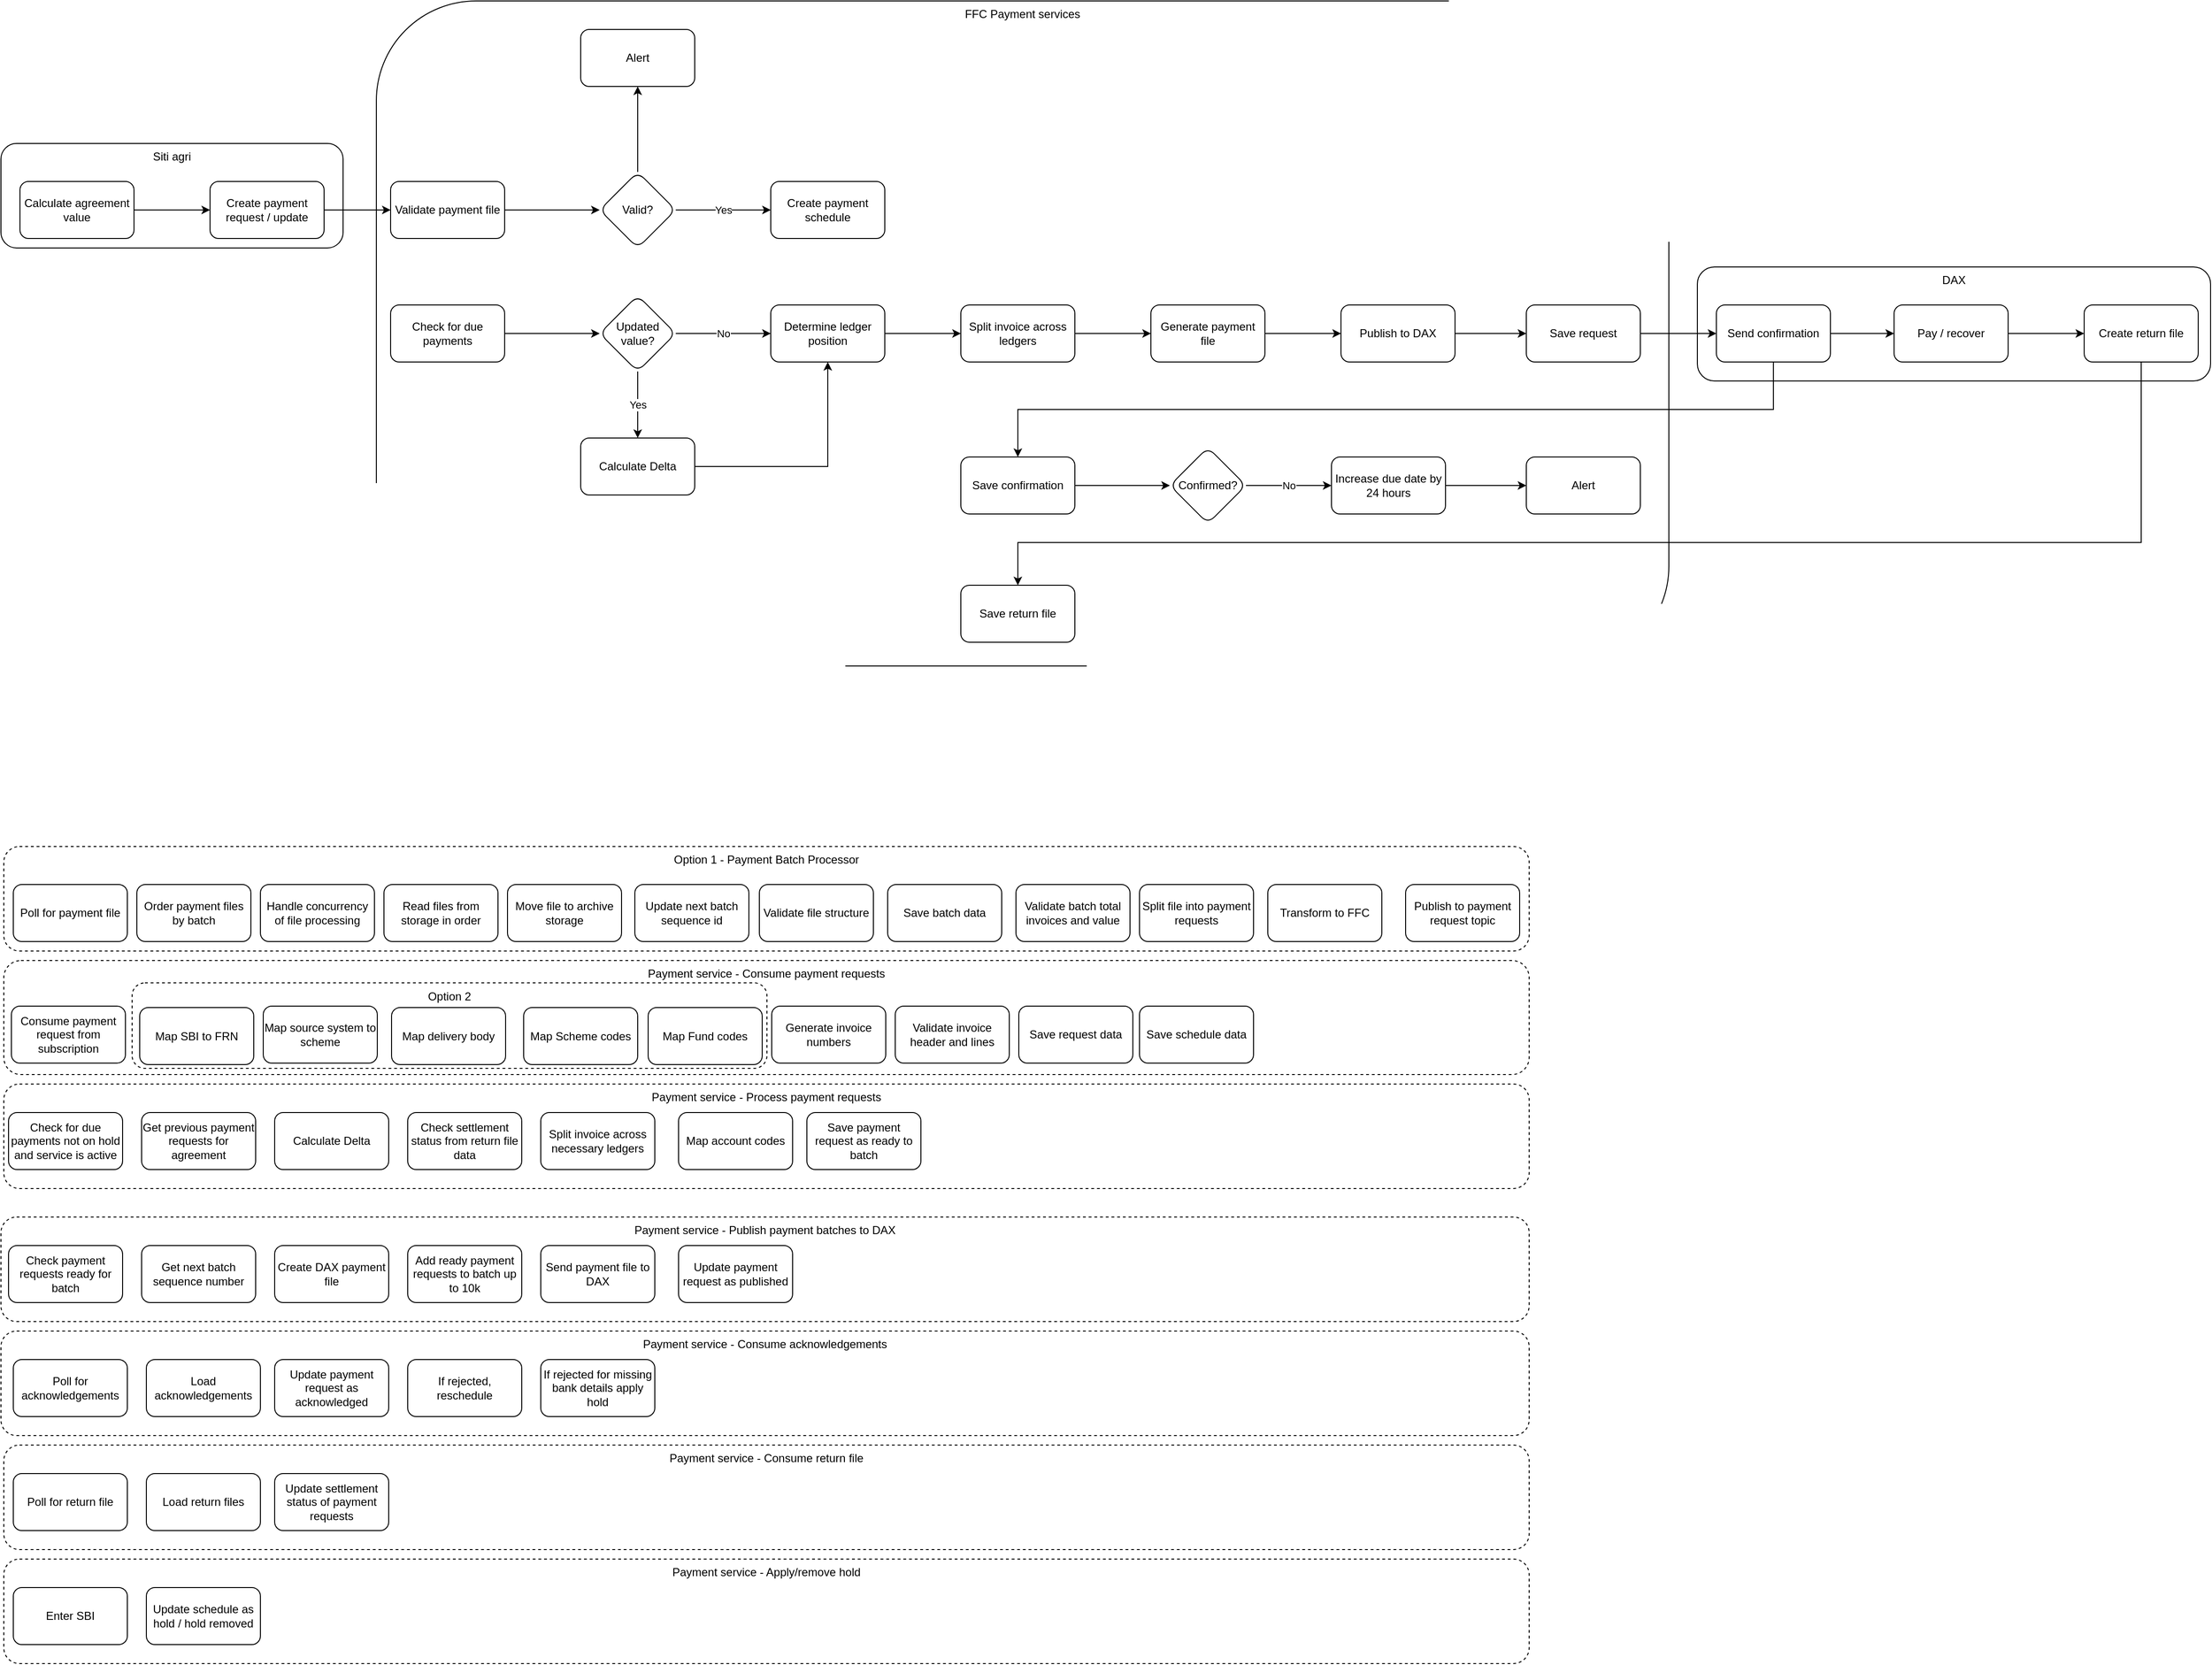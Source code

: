 <mxfile version="20.5.1" type="device"><diagram id="1XCgTyp1o_9dvypK1vWQ" name="Page-1"><mxGraphModel dx="4901" dy="2200" grid="1" gridSize="10" guides="1" tooltips="1" connect="1" arrows="1" fold="1" page="1" pageScale="1" pageWidth="827" pageHeight="1169" math="0" shadow="0"><root><mxCell id="0"/><mxCell id="1" parent="0"/><mxCell id="H4XcM_15EuvaElWjRfmu-53" value="Payment service - Consume return file" style="rounded=1;whiteSpace=wrap;html=1;dashed=1;verticalAlign=top;" parent="1" vertex="1"><mxGeometry x="-757" y="1580" width="1605" height="110" as="geometry"/></mxCell><mxCell id="H4XcM_15EuvaElWjRfmu-49" value="Payment service - Consume acknowledgements" style="rounded=1;whiteSpace=wrap;html=1;dashed=1;verticalAlign=top;" parent="1" vertex="1"><mxGeometry x="-760" y="1460" width="1608" height="110" as="geometry"/></mxCell><mxCell id="H4XcM_15EuvaElWjRfmu-42" value="Payment service - Publish payment batches to DAX" style="rounded=1;whiteSpace=wrap;html=1;dashed=1;verticalAlign=top;" parent="1" vertex="1"><mxGeometry x="-760" y="1340" width="1608" height="110" as="geometry"/></mxCell><mxCell id="H4XcM_15EuvaElWjRfmu-41" value="Payment service - Process payment requests" style="rounded=1;whiteSpace=wrap;html=1;dashed=1;verticalAlign=top;" parent="1" vertex="1"><mxGeometry x="-757" y="1200" width="1605" height="110" as="geometry"/></mxCell><mxCell id="H4XcM_15EuvaElWjRfmu-39" value="Payment service - Consume payment requests" style="rounded=1;whiteSpace=wrap;html=1;dashed=1;verticalAlign=top;" parent="1" vertex="1"><mxGeometry x="-757" y="1070" width="1605" height="120" as="geometry"/></mxCell><mxCell id="H4XcM_15EuvaElWjRfmu-30" value="Option 2" style="rounded=1;whiteSpace=wrap;html=1;dashed=1;verticalAlign=top;" parent="1" vertex="1"><mxGeometry x="-622" y="1093.5" width="668" height="90" as="geometry"/></mxCell><mxCell id="H4XcM_15EuvaElWjRfmu-18" value="Option 1 - Payment Batch Processor" style="rounded=1;whiteSpace=wrap;html=1;dashed=1;verticalAlign=top;" parent="1" vertex="1"><mxGeometry x="-757" y="950" width="1605" height="110" as="geometry"/></mxCell><mxCell id="kp0Nub5B4hyBBO8Y0ufR-64" value="FFC Payment services" style="rounded=1;whiteSpace=wrap;html=1;verticalAlign=top;" parent="1" vertex="1"><mxGeometry x="-365" y="60" width="1360" height="700" as="geometry"/></mxCell><mxCell id="kp0Nub5B4hyBBO8Y0ufR-56" value="DAX" style="rounded=1;whiteSpace=wrap;html=1;verticalAlign=top;" parent="1" vertex="1"><mxGeometry x="1025" y="340" width="540" height="120" as="geometry"/></mxCell><mxCell id="kp0Nub5B4hyBBO8Y0ufR-12" value="Siti agri" style="rounded=1;whiteSpace=wrap;html=1;verticalAlign=top;" parent="1" vertex="1"><mxGeometry x="-760" y="210" width="360" height="110" as="geometry"/></mxCell><mxCell id="kp0Nub5B4hyBBO8Y0ufR-63" style="edgeStyle=orthogonalEdgeStyle;rounded=0;orthogonalLoop=1;jettySize=auto;html=1;entryX=0;entryY=0.5;entryDx=0;entryDy=0;" parent="1" source="kp0Nub5B4hyBBO8Y0ufR-1" target="kp0Nub5B4hyBBO8Y0ufR-57" edge="1"><mxGeometry relative="1" as="geometry"/></mxCell><mxCell id="kp0Nub5B4hyBBO8Y0ufR-1" value="Create payment request / update" style="rounded=1;whiteSpace=wrap;html=1;" parent="1" vertex="1"><mxGeometry x="-540" y="250" width="120" height="60" as="geometry"/></mxCell><mxCell id="kp0Nub5B4hyBBO8Y0ufR-2" value="Create payment schedule" style="rounded=1;whiteSpace=wrap;html=1;" parent="1" vertex="1"><mxGeometry x="50" y="250" width="120" height="60" as="geometry"/></mxCell><mxCell id="kp0Nub5B4hyBBO8Y0ufR-9" value="" style="edgeStyle=orthogonalEdgeStyle;rounded=0;orthogonalLoop=1;jettySize=auto;html=1;" parent="1" source="kp0Nub5B4hyBBO8Y0ufR-8" target="kp0Nub5B4hyBBO8Y0ufR-1" edge="1"><mxGeometry relative="1" as="geometry"/></mxCell><mxCell id="kp0Nub5B4hyBBO8Y0ufR-8" value="Calculate agreement value" style="rounded=1;whiteSpace=wrap;html=1;" parent="1" vertex="1"><mxGeometry x="-740" y="250" width="120" height="60" as="geometry"/></mxCell><mxCell id="kp0Nub5B4hyBBO8Y0ufR-40" style="edgeStyle=orthogonalEdgeStyle;rounded=0;orthogonalLoop=1;jettySize=auto;html=1;entryX=0;entryY=0.5;entryDx=0;entryDy=0;" parent="1" source="kp0Nub5B4hyBBO8Y0ufR-15" target="kp0Nub5B4hyBBO8Y0ufR-16" edge="1"><mxGeometry relative="1" as="geometry"/></mxCell><mxCell id="kp0Nub5B4hyBBO8Y0ufR-15" value="Split invoice across ledgers" style="rounded=1;whiteSpace=wrap;html=1;verticalAlign=middle;" parent="1" vertex="1"><mxGeometry x="250" y="380" width="120" height="60" as="geometry"/></mxCell><mxCell id="kp0Nub5B4hyBBO8Y0ufR-19" value="" style="edgeStyle=orthogonalEdgeStyle;rounded=0;orthogonalLoop=1;jettySize=auto;html=1;" parent="1" source="kp0Nub5B4hyBBO8Y0ufR-16" target="kp0Nub5B4hyBBO8Y0ufR-18" edge="1"><mxGeometry relative="1" as="geometry"/></mxCell><mxCell id="kp0Nub5B4hyBBO8Y0ufR-16" value="Generate payment file" style="rounded=1;whiteSpace=wrap;html=1;verticalAlign=middle;" parent="1" vertex="1"><mxGeometry x="450" y="380" width="120" height="60" as="geometry"/></mxCell><mxCell id="kp0Nub5B4hyBBO8Y0ufR-66" value="" style="edgeStyle=orthogonalEdgeStyle;rounded=0;orthogonalLoop=1;jettySize=auto;html=1;" parent="1" source="kp0Nub5B4hyBBO8Y0ufR-18" target="kp0Nub5B4hyBBO8Y0ufR-65" edge="1"><mxGeometry relative="1" as="geometry"/></mxCell><mxCell id="kp0Nub5B4hyBBO8Y0ufR-18" value="Publish to DAX" style="rounded=1;whiteSpace=wrap;html=1;verticalAlign=middle;" parent="1" vertex="1"><mxGeometry x="650" y="380" width="120" height="60" as="geometry"/></mxCell><mxCell id="kp0Nub5B4hyBBO8Y0ufR-24" value="" style="edgeStyle=orthogonalEdgeStyle;rounded=0;orthogonalLoop=1;jettySize=auto;html=1;" parent="1" source="kp0Nub5B4hyBBO8Y0ufR-21" target="kp0Nub5B4hyBBO8Y0ufR-23" edge="1"><mxGeometry relative="1" as="geometry"/></mxCell><mxCell id="kp0Nub5B4hyBBO8Y0ufR-21" value="Pay / recover" style="rounded=1;whiteSpace=wrap;html=1;verticalAlign=middle;" parent="1" vertex="1"><mxGeometry x="1232" y="380" width="120" height="60" as="geometry"/></mxCell><mxCell id="kp0Nub5B4hyBBO8Y0ufR-43" style="edgeStyle=orthogonalEdgeStyle;rounded=0;orthogonalLoop=1;jettySize=auto;html=1;entryX=0.5;entryY=0;entryDx=0;entryDy=0;exitX=0.5;exitY=1;exitDx=0;exitDy=0;" parent="1" source="kp0Nub5B4hyBBO8Y0ufR-23" target="kp0Nub5B4hyBBO8Y0ufR-36" edge="1"><mxGeometry relative="1" as="geometry"><Array as="points"><mxPoint x="1492" y="630"/><mxPoint x="310" y="630"/></Array></mxGeometry></mxCell><mxCell id="kp0Nub5B4hyBBO8Y0ufR-23" value="Create return file" style="rounded=1;whiteSpace=wrap;html=1;verticalAlign=middle;" parent="1" vertex="1"><mxGeometry x="1432" y="380" width="120" height="60" as="geometry"/></mxCell><mxCell id="kp0Nub5B4hyBBO8Y0ufR-27" value="" style="edgeStyle=orthogonalEdgeStyle;rounded=0;orthogonalLoop=1;jettySize=auto;html=1;" parent="1" source="kp0Nub5B4hyBBO8Y0ufR-25" target="kp0Nub5B4hyBBO8Y0ufR-21" edge="1"><mxGeometry relative="1" as="geometry"/></mxCell><mxCell id="kp0Nub5B4hyBBO8Y0ufR-29" style="edgeStyle=orthogonalEdgeStyle;rounded=0;orthogonalLoop=1;jettySize=auto;html=1;entryX=0.5;entryY=0;entryDx=0;entryDy=0;exitX=0.5;exitY=1;exitDx=0;exitDy=0;" parent="1" source="kp0Nub5B4hyBBO8Y0ufR-25" target="kp0Nub5B4hyBBO8Y0ufR-28" edge="1"><mxGeometry relative="1" as="geometry"/></mxCell><mxCell id="kp0Nub5B4hyBBO8Y0ufR-25" value="Send confirmation" style="rounded=1;whiteSpace=wrap;html=1;verticalAlign=middle;" parent="1" vertex="1"><mxGeometry x="1045" y="380" width="120" height="60" as="geometry"/></mxCell><mxCell id="kp0Nub5B4hyBBO8Y0ufR-31" value="" style="edgeStyle=orthogonalEdgeStyle;rounded=0;orthogonalLoop=1;jettySize=auto;html=1;entryX=0;entryY=0.5;entryDx=0;entryDy=0;" parent="1" source="kp0Nub5B4hyBBO8Y0ufR-28" target="kp0Nub5B4hyBBO8Y0ufR-30" edge="1"><mxGeometry relative="1" as="geometry"/></mxCell><mxCell id="kp0Nub5B4hyBBO8Y0ufR-28" value="Save confirmation" style="rounded=1;whiteSpace=wrap;html=1;verticalAlign=middle;" parent="1" vertex="1"><mxGeometry x="250" y="540" width="120" height="60" as="geometry"/></mxCell><mxCell id="kp0Nub5B4hyBBO8Y0ufR-34" value="No" style="edgeStyle=orthogonalEdgeStyle;rounded=0;orthogonalLoop=1;jettySize=auto;html=1;" parent="1" source="kp0Nub5B4hyBBO8Y0ufR-30" target="kp0Nub5B4hyBBO8Y0ufR-33" edge="1"><mxGeometry relative="1" as="geometry"/></mxCell><mxCell id="kp0Nub5B4hyBBO8Y0ufR-30" value="Confirmed?" style="rhombus;whiteSpace=wrap;html=1;rounded=1;" parent="1" vertex="1"><mxGeometry x="470" y="530" width="80" height="80" as="geometry"/></mxCell><mxCell id="kp0Nub5B4hyBBO8Y0ufR-55" value="" style="edgeStyle=orthogonalEdgeStyle;rounded=0;orthogonalLoop=1;jettySize=auto;html=1;" parent="1" source="kp0Nub5B4hyBBO8Y0ufR-33" target="kp0Nub5B4hyBBO8Y0ufR-54" edge="1"><mxGeometry relative="1" as="geometry"/></mxCell><mxCell id="kp0Nub5B4hyBBO8Y0ufR-33" value="Increase due date by 24 hours" style="whiteSpace=wrap;html=1;rounded=1;" parent="1" vertex="1"><mxGeometry x="640" y="540" width="120" height="60" as="geometry"/></mxCell><mxCell id="kp0Nub5B4hyBBO8Y0ufR-36" value="Save return file" style="rounded=1;whiteSpace=wrap;html=1;verticalAlign=middle;" parent="1" vertex="1"><mxGeometry x="250" y="675" width="120" height="60" as="geometry"/></mxCell><mxCell id="kp0Nub5B4hyBBO8Y0ufR-41" style="edgeStyle=orthogonalEdgeStyle;rounded=0;orthogonalLoop=1;jettySize=auto;html=1;entryX=0;entryY=0.5;entryDx=0;entryDy=0;" parent="1" source="kp0Nub5B4hyBBO8Y0ufR-37" target="kp0Nub5B4hyBBO8Y0ufR-15" edge="1"><mxGeometry relative="1" as="geometry"/></mxCell><mxCell id="kp0Nub5B4hyBBO8Y0ufR-37" value="Determine ledger position" style="rounded=1;whiteSpace=wrap;html=1;verticalAlign=middle;" parent="1" vertex="1"><mxGeometry x="50" y="380" width="120" height="60" as="geometry"/></mxCell><mxCell id="kp0Nub5B4hyBBO8Y0ufR-53" style="edgeStyle=orthogonalEdgeStyle;rounded=0;orthogonalLoop=1;jettySize=auto;html=1;entryX=0;entryY=0.5;entryDx=0;entryDy=0;" parent="1" source="kp0Nub5B4hyBBO8Y0ufR-39" target="kp0Nub5B4hyBBO8Y0ufR-48" edge="1"><mxGeometry relative="1" as="geometry"/></mxCell><mxCell id="kp0Nub5B4hyBBO8Y0ufR-39" value="Check for due payments" style="rounded=1;whiteSpace=wrap;html=1;verticalAlign=middle;" parent="1" vertex="1"><mxGeometry x="-350" y="380" width="120" height="60" as="geometry"/></mxCell><mxCell id="kp0Nub5B4hyBBO8Y0ufR-52" style="edgeStyle=orthogonalEdgeStyle;rounded=0;orthogonalLoop=1;jettySize=auto;html=1;entryX=0.5;entryY=1;entryDx=0;entryDy=0;" parent="1" source="kp0Nub5B4hyBBO8Y0ufR-44" target="kp0Nub5B4hyBBO8Y0ufR-37" edge="1"><mxGeometry relative="1" as="geometry"/></mxCell><mxCell id="kp0Nub5B4hyBBO8Y0ufR-44" value="Calculate Delta" style="rounded=1;whiteSpace=wrap;html=1;verticalAlign=middle;" parent="1" vertex="1"><mxGeometry x="-150" y="520" width="120" height="60" as="geometry"/></mxCell><mxCell id="kp0Nub5B4hyBBO8Y0ufR-50" value="No" style="edgeStyle=orthogonalEdgeStyle;rounded=0;orthogonalLoop=1;jettySize=auto;html=1;" parent="1" source="kp0Nub5B4hyBBO8Y0ufR-48" target="kp0Nub5B4hyBBO8Y0ufR-37" edge="1"><mxGeometry relative="1" as="geometry"/></mxCell><mxCell id="kp0Nub5B4hyBBO8Y0ufR-51" value="Yes" style="edgeStyle=orthogonalEdgeStyle;rounded=0;orthogonalLoop=1;jettySize=auto;html=1;" parent="1" source="kp0Nub5B4hyBBO8Y0ufR-48" target="kp0Nub5B4hyBBO8Y0ufR-44" edge="1"><mxGeometry relative="1" as="geometry"/></mxCell><mxCell id="kp0Nub5B4hyBBO8Y0ufR-48" value="Updated value?" style="rhombus;whiteSpace=wrap;html=1;rounded=1;" parent="1" vertex="1"><mxGeometry x="-130" y="370" width="80" height="80" as="geometry"/></mxCell><mxCell id="kp0Nub5B4hyBBO8Y0ufR-54" value="Alert" style="whiteSpace=wrap;html=1;rounded=1;" parent="1" vertex="1"><mxGeometry x="845" y="540" width="120" height="60" as="geometry"/></mxCell><mxCell id="kp0Nub5B4hyBBO8Y0ufR-59" value="" style="edgeStyle=orthogonalEdgeStyle;rounded=0;orthogonalLoop=1;jettySize=auto;html=1;" parent="1" source="kp0Nub5B4hyBBO8Y0ufR-57" target="kp0Nub5B4hyBBO8Y0ufR-58" edge="1"><mxGeometry relative="1" as="geometry"/></mxCell><mxCell id="kp0Nub5B4hyBBO8Y0ufR-57" value="Validate payment file" style="rounded=1;whiteSpace=wrap;html=1;" parent="1" vertex="1"><mxGeometry x="-350" y="250" width="120" height="60" as="geometry"/></mxCell><mxCell id="kp0Nub5B4hyBBO8Y0ufR-60" value="Yes" style="edgeStyle=orthogonalEdgeStyle;rounded=0;orthogonalLoop=1;jettySize=auto;html=1;" parent="1" source="kp0Nub5B4hyBBO8Y0ufR-58" target="kp0Nub5B4hyBBO8Y0ufR-2" edge="1"><mxGeometry relative="1" as="geometry"/></mxCell><mxCell id="kp0Nub5B4hyBBO8Y0ufR-62" value="" style="edgeStyle=orthogonalEdgeStyle;rounded=0;orthogonalLoop=1;jettySize=auto;html=1;" parent="1" source="kp0Nub5B4hyBBO8Y0ufR-58" target="kp0Nub5B4hyBBO8Y0ufR-61" edge="1"><mxGeometry relative="1" as="geometry"/></mxCell><mxCell id="kp0Nub5B4hyBBO8Y0ufR-58" value="Valid?" style="rhombus;whiteSpace=wrap;html=1;rounded=1;" parent="1" vertex="1"><mxGeometry x="-130" y="240" width="80" height="80" as="geometry"/></mxCell><mxCell id="kp0Nub5B4hyBBO8Y0ufR-61" value="Alert" style="whiteSpace=wrap;html=1;rounded=1;" parent="1" vertex="1"><mxGeometry x="-150" y="90" width="120" height="60" as="geometry"/></mxCell><mxCell id="kp0Nub5B4hyBBO8Y0ufR-67" value="" style="edgeStyle=orthogonalEdgeStyle;rounded=0;orthogonalLoop=1;jettySize=auto;html=1;" parent="1" source="kp0Nub5B4hyBBO8Y0ufR-65" target="kp0Nub5B4hyBBO8Y0ufR-25" edge="1"><mxGeometry relative="1" as="geometry"/></mxCell><mxCell id="kp0Nub5B4hyBBO8Y0ufR-65" value="Save request" style="rounded=1;whiteSpace=wrap;html=1;verticalAlign=middle;" parent="1" vertex="1"><mxGeometry x="845" y="380" width="120" height="60" as="geometry"/></mxCell><mxCell id="H4XcM_15EuvaElWjRfmu-1" value="Poll for payment file" style="rounded=1;whiteSpace=wrap;html=1;" parent="1" vertex="1"><mxGeometry x="-747" y="990" width="120" height="60" as="geometry"/></mxCell><mxCell id="H4XcM_15EuvaElWjRfmu-2" value="Read files from storage in order" style="rounded=1;whiteSpace=wrap;html=1;" parent="1" vertex="1"><mxGeometry x="-357" y="990" width="120" height="60" as="geometry"/></mxCell><mxCell id="H4XcM_15EuvaElWjRfmu-4" value="Move file to archive storage" style="rounded=1;whiteSpace=wrap;html=1;" parent="1" vertex="1"><mxGeometry x="-227" y="990" width="120" height="60" as="geometry"/></mxCell><mxCell id="H4XcM_15EuvaElWjRfmu-6" value="Validate file structure" style="rounded=1;whiteSpace=wrap;html=1;" parent="1" vertex="1"><mxGeometry x="38" y="990" width="120" height="60" as="geometry"/></mxCell><mxCell id="H4XcM_15EuvaElWjRfmu-8" value="Order payment files by batch" style="rounded=1;whiteSpace=wrap;html=1;" parent="1" vertex="1"><mxGeometry x="-617" y="990" width="120" height="60" as="geometry"/></mxCell><mxCell id="H4XcM_15EuvaElWjRfmu-9" value="Handle concurrency of file processing" style="rounded=1;whiteSpace=wrap;html=1;" parent="1" vertex="1"><mxGeometry x="-487" y="990" width="120" height="60" as="geometry"/></mxCell><mxCell id="H4XcM_15EuvaElWjRfmu-10" value="Validate batch total invoices and value&lt;span style=&quot;color: rgba(0 , 0 , 0 , 0) ; font-family: monospace ; font-size: 0px&quot;&gt;%3CmxGraphModel%3E%3Croot%3E%3CmxCell%20id%3D%220%22%2F%3E%3CmxCell%20id%3D%221%22%20parent%3D%220%22%2F%3E%3CmxCell%20id%3D%222%22%20value%3D%22Read%20file%20from%20storage%22%20style%3D%22rounded%3D1%3BwhiteSpace%3Dwrap%3Bhtml%3D1%3B%22%20vertex%3D%221%22%20parent%3D%221%22%3E%3CmxGeometry%20x%3D%22-100%22%20y%3D%22840%22%20width%3D%22120%22%20height%3D%2260%22%20as%3D%22geometry%22%2F%3E%3C%2FmxCell%3E%3C%2Froot%3E%3C%2FmxGraphModel%3E&lt;/span&gt;" style="rounded=1;whiteSpace=wrap;html=1;" parent="1" vertex="1"><mxGeometry x="308" y="990" width="120" height="60" as="geometry"/></mxCell><mxCell id="H4XcM_15EuvaElWjRfmu-12" value="Split file into payment requests" style="rounded=1;whiteSpace=wrap;html=1;" parent="1" vertex="1"><mxGeometry x="438" y="990" width="120" height="60" as="geometry"/></mxCell><mxCell id="H4XcM_15EuvaElWjRfmu-13" value="Update next batch sequence id" style="rounded=1;whiteSpace=wrap;html=1;" parent="1" vertex="1"><mxGeometry x="-93" y="990" width="120" height="60" as="geometry"/></mxCell><mxCell id="H4XcM_15EuvaElWjRfmu-14" value="Validate invoice header and lines" style="rounded=1;whiteSpace=wrap;html=1;" parent="1" vertex="1"><mxGeometry x="181" y="1118" width="120" height="60" as="geometry"/></mxCell><mxCell id="H4XcM_15EuvaElWjRfmu-15" value="Save batch data" style="rounded=1;whiteSpace=wrap;html=1;" parent="1" vertex="1"><mxGeometry x="173" y="990" width="120" height="60" as="geometry"/></mxCell><mxCell id="H4XcM_15EuvaElWjRfmu-16" value="Save request data" style="rounded=1;whiteSpace=wrap;html=1;" parent="1" vertex="1"><mxGeometry x="311" y="1118" width="120" height="60" as="geometry"/></mxCell><mxCell id="H4XcM_15EuvaElWjRfmu-17" value="Consume payment request from subscription" style="rounded=1;whiteSpace=wrap;html=1;" parent="1" vertex="1"><mxGeometry x="-749" y="1118" width="120" height="60" as="geometry"/></mxCell><mxCell id="H4XcM_15EuvaElWjRfmu-23" value="Check for due payments not on hold and service is active" style="rounded=1;whiteSpace=wrap;html=1;" parent="1" vertex="1"><mxGeometry x="-752" y="1230" width="120" height="60" as="geometry"/></mxCell><mxCell id="H4XcM_15EuvaElWjRfmu-24" value="Save schedule data&lt;br&gt;" style="rounded=1;whiteSpace=wrap;html=1;" parent="1" vertex="1"><mxGeometry x="438" y="1118" width="120" height="60" as="geometry"/></mxCell><mxCell id="H4XcM_15EuvaElWjRfmu-25" value="Get previous payment requests for agreement" style="rounded=1;whiteSpace=wrap;html=1;" parent="1" vertex="1"><mxGeometry x="-612" y="1230" width="120" height="60" as="geometry"/></mxCell><mxCell id="H4XcM_15EuvaElWjRfmu-26" value="Calculate Delta" style="rounded=1;whiteSpace=wrap;html=1;" parent="1" vertex="1"><mxGeometry x="-472" y="1230" width="120" height="60" as="geometry"/></mxCell><mxCell id="H4XcM_15EuvaElWjRfmu-27" value="Check settlement status from return file data" style="rounded=1;whiteSpace=wrap;html=1;" parent="1" vertex="1"><mxGeometry x="-332" y="1230" width="120" height="60" as="geometry"/></mxCell><mxCell id="H4XcM_15EuvaElWjRfmu-28" value="Split invoice across necessary ledgers" style="rounded=1;whiteSpace=wrap;html=1;" parent="1" vertex="1"><mxGeometry x="-192" y="1230" width="120" height="60" as="geometry"/></mxCell><mxCell id="H4XcM_15EuvaElWjRfmu-29" value="Map SBI to FRN" style="rounded=1;whiteSpace=wrap;html=1;" parent="1" vertex="1"><mxGeometry x="-614" y="1119.5" width="120" height="60" as="geometry"/></mxCell><mxCell id="H4XcM_15EuvaElWjRfmu-31" value="Map account codes" style="rounded=1;whiteSpace=wrap;html=1;" parent="1" vertex="1"><mxGeometry x="-47" y="1230" width="120" height="60" as="geometry"/></mxCell><mxCell id="H4XcM_15EuvaElWjRfmu-32" value="Generate invoice numbers" style="rounded=1;whiteSpace=wrap;html=1;" parent="1" vertex="1"><mxGeometry x="51" y="1118" width="120" height="60" as="geometry"/></mxCell><mxCell id="H4XcM_15EuvaElWjRfmu-33" value="Save payment request as ready to batch" style="rounded=1;whiteSpace=wrap;html=1;" parent="1" vertex="1"><mxGeometry x="88" y="1230" width="120" height="60" as="geometry"/></mxCell><mxCell id="H4XcM_15EuvaElWjRfmu-34" value="Check payment requests ready for batch" style="rounded=1;whiteSpace=wrap;html=1;" parent="1" vertex="1"><mxGeometry x="-752" y="1370" width="120" height="60" as="geometry"/></mxCell><mxCell id="H4XcM_15EuvaElWjRfmu-35" value="Get next batch sequence number" style="rounded=1;whiteSpace=wrap;html=1;" parent="1" vertex="1"><mxGeometry x="-612" y="1370" width="120" height="60" as="geometry"/></mxCell><mxCell id="H4XcM_15EuvaElWjRfmu-36" value="Create DAX payment file" style="rounded=1;whiteSpace=wrap;html=1;" parent="1" vertex="1"><mxGeometry x="-472" y="1370" width="120" height="60" as="geometry"/></mxCell><mxCell id="H4XcM_15EuvaElWjRfmu-37" value="Add ready payment requests to batch up to 10k" style="rounded=1;whiteSpace=wrap;html=1;" parent="1" vertex="1"><mxGeometry x="-332" y="1370" width="120" height="60" as="geometry"/></mxCell><mxCell id="H4XcM_15EuvaElWjRfmu-38" value="Send payment file to DAX" style="rounded=1;whiteSpace=wrap;html=1;" parent="1" vertex="1"><mxGeometry x="-192" y="1370" width="120" height="60" as="geometry"/></mxCell><mxCell id="H4XcM_15EuvaElWjRfmu-43" value="Poll for acknowledgements" style="rounded=1;whiteSpace=wrap;html=1;" parent="1" vertex="1"><mxGeometry x="-747" y="1490" width="120" height="60" as="geometry"/></mxCell><mxCell id="H4XcM_15EuvaElWjRfmu-44" value="Poll for return file" style="rounded=1;whiteSpace=wrap;html=1;" parent="1" vertex="1"><mxGeometry x="-747" y="1610" width="120" height="60" as="geometry"/></mxCell><mxCell id="H4XcM_15EuvaElWjRfmu-45" value="Update payment request as acknowledged" style="rounded=1;whiteSpace=wrap;html=1;" parent="1" vertex="1"><mxGeometry x="-472" y="1490" width="120" height="60" as="geometry"/></mxCell><mxCell id="H4XcM_15EuvaElWjRfmu-46" value="Update payment request as published" style="rounded=1;whiteSpace=wrap;html=1;" parent="1" vertex="1"><mxGeometry x="-47" y="1370" width="120" height="60" as="geometry"/></mxCell><mxCell id="H4XcM_15EuvaElWjRfmu-47" value="If rejected, reschedule" style="rounded=1;whiteSpace=wrap;html=1;" parent="1" vertex="1"><mxGeometry x="-332" y="1490" width="120" height="60" as="geometry"/></mxCell><mxCell id="H4XcM_15EuvaElWjRfmu-48" value="If rejected for missing bank details apply hold" style="rounded=1;whiteSpace=wrap;html=1;" parent="1" vertex="1"><mxGeometry x="-192" y="1490" width="120" height="60" as="geometry"/></mxCell><mxCell id="H4XcM_15EuvaElWjRfmu-50" value="Load return files" style="rounded=1;whiteSpace=wrap;html=1;" parent="1" vertex="1"><mxGeometry x="-607" y="1610" width="120" height="60" as="geometry"/></mxCell><mxCell id="H4XcM_15EuvaElWjRfmu-51" value="Load acknowledgements" style="rounded=1;whiteSpace=wrap;html=1;" parent="1" vertex="1"><mxGeometry x="-607" y="1490" width="120" height="60" as="geometry"/></mxCell><mxCell id="H4XcM_15EuvaElWjRfmu-52" value="Update settlement status of payment requests" style="rounded=1;whiteSpace=wrap;html=1;" parent="1" vertex="1"><mxGeometry x="-472" y="1610" width="120" height="60" as="geometry"/></mxCell><mxCell id="H4XcM_15EuvaElWjRfmu-54" value="Payment service - Apply/remove hold" style="rounded=1;whiteSpace=wrap;html=1;dashed=1;verticalAlign=top;" parent="1" vertex="1"><mxGeometry x="-757" y="1700" width="1605" height="110" as="geometry"/></mxCell><mxCell id="H4XcM_15EuvaElWjRfmu-55" value="Enter SBI" style="rounded=1;whiteSpace=wrap;html=1;" parent="1" vertex="1"><mxGeometry x="-747" y="1730" width="120" height="60" as="geometry"/></mxCell><mxCell id="H4XcM_15EuvaElWjRfmu-56" value="Update schedule as hold / hold removed" style="rounded=1;whiteSpace=wrap;html=1;" parent="1" vertex="1"><mxGeometry x="-607" y="1730" width="120" height="60" as="geometry"/></mxCell><mxCell id="H4XcM_15EuvaElWjRfmu-58" value="Transform to FFC" style="rounded=1;whiteSpace=wrap;html=1;" parent="1" vertex="1"><mxGeometry x="573" y="990" width="120" height="60" as="geometry"/></mxCell><mxCell id="H4XcM_15EuvaElWjRfmu-59" value="Publish to payment request topic" style="rounded=1;whiteSpace=wrap;html=1;" parent="1" vertex="1"><mxGeometry x="718" y="990" width="120" height="60" as="geometry"/></mxCell><mxCell id="GJlkxBlGy3WEgOTqUL9e-1" value="Map delivery body" style="rounded=1;whiteSpace=wrap;html=1;" parent="1" vertex="1"><mxGeometry x="-349" y="1119.5" width="120" height="60" as="geometry"/></mxCell><mxCell id="GJlkxBlGy3WEgOTqUL9e-2" value="Map Scheme codes" style="rounded=1;whiteSpace=wrap;html=1;" parent="1" vertex="1"><mxGeometry x="-210" y="1119.5" width="120" height="60" as="geometry"/></mxCell><mxCell id="GJlkxBlGy3WEgOTqUL9e-3" value="Map Fund codes" style="rounded=1;whiteSpace=wrap;html=1;" parent="1" vertex="1"><mxGeometry x="-79" y="1119.5" width="120" height="60" as="geometry"/></mxCell><mxCell id="GJlkxBlGy3WEgOTqUL9e-4" value="Map source system to scheme" style="rounded=1;whiteSpace=wrap;html=1;" parent="1" vertex="1"><mxGeometry x="-484" y="1118" width="120" height="60" as="geometry"/></mxCell></root></mxGraphModel></diagram></mxfile>